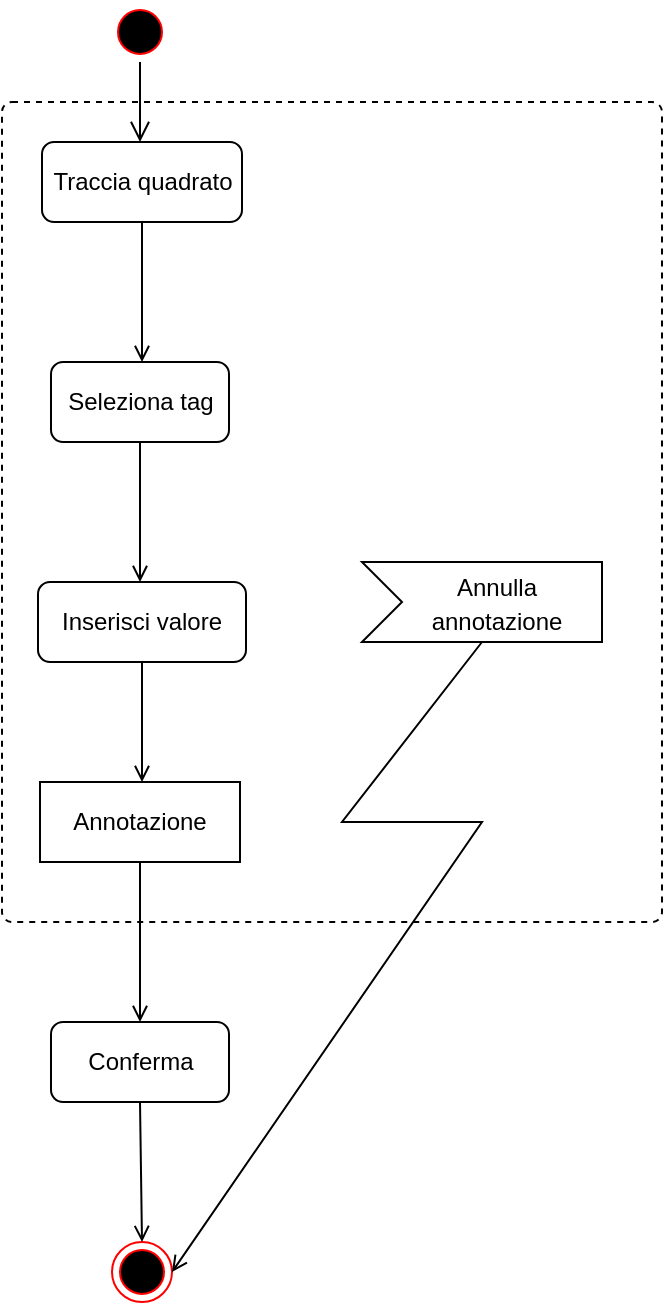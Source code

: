<mxfile version="20.2.3" type="device"><diagram id="ch5xCDway8Yugk-CbobS" name="Pagina-1"><mxGraphModel dx="1038" dy="649" grid="1" gridSize="10" guides="1" tooltips="1" connect="1" arrows="1" fold="1" page="1" pageScale="1" pageWidth="827" pageHeight="1169" math="0" shadow="0"><root><mxCell id="0"/><mxCell id="1" parent="0"/><mxCell id="oJVSjOwEOy7E4-qV7bK8-24" value="" style="html=1;align=center;verticalAlign=top;rounded=1;absoluteArcSize=1;arcSize=10;dashed=1;" parent="1" vertex="1"><mxGeometry x="330" y="260" width="330" height="410" as="geometry"/></mxCell><mxCell id="-pLddywp43-yXkgr1fq7-2" value="" style="ellipse;html=1;shape=endState;fillColor=#000000;strokeColor=#ff0000;" parent="1" vertex="1"><mxGeometry x="385" y="830" width="30" height="30" as="geometry"/></mxCell><mxCell id="-pLddywp43-yXkgr1fq7-3" value="" style="ellipse;html=1;shape=startState;fillColor=#000000;strokeColor=#ff0000;" parent="1" vertex="1"><mxGeometry x="384" y="210" width="30" height="30" as="geometry"/></mxCell><mxCell id="-pLddywp43-yXkgr1fq7-14" value="Traccia quadrato" style="html=1;rounded=1;" parent="1" vertex="1"><mxGeometry x="350" y="280" width="100" height="40" as="geometry"/></mxCell><mxCell id="-pLddywp43-yXkgr1fq7-4" value="" style="edgeStyle=orthogonalEdgeStyle;html=1;verticalAlign=bottom;endArrow=open;endSize=8;strokeColor=#000000;rounded=0;" parent="1" source="-pLddywp43-yXkgr1fq7-3" edge="1"><mxGeometry relative="1" as="geometry"><mxPoint x="399" y="280" as="targetPoint"/><Array as="points"><mxPoint x="400" y="240"/><mxPoint x="400" y="240"/></Array></mxGeometry></mxCell><mxCell id="oJVSjOwEOy7E4-qV7bK8-1" value="" style="endArrow=open;html=1;rounded=0;exitX=0.5;exitY=1;exitDx=0;exitDy=0;endFill=0;" parent="1" source="-pLddywp43-yXkgr1fq7-14" edge="1"><mxGeometry width="50" height="50" relative="1" as="geometry"><mxPoint x="390" y="460" as="sourcePoint"/><mxPoint x="400" y="390" as="targetPoint"/></mxGeometry></mxCell><mxCell id="oJVSjOwEOy7E4-qV7bK8-2" value="Seleziona tag" style="rounded=1;whiteSpace=wrap;html=1;" parent="1" vertex="1"><mxGeometry x="354.5" y="390" width="89" height="40" as="geometry"/></mxCell><mxCell id="oJVSjOwEOy7E4-qV7bK8-3" value="" style="endArrow=open;html=1;rounded=0;exitX=0.5;exitY=1;exitDx=0;exitDy=0;endFill=0;" parent="1" source="oJVSjOwEOy7E4-qV7bK8-2" edge="1"><mxGeometry width="50" height="50" relative="1" as="geometry"><mxPoint x="390" y="460" as="sourcePoint"/><mxPoint x="399" y="500" as="targetPoint"/></mxGeometry></mxCell><mxCell id="oJVSjOwEOy7E4-qV7bK8-4" value="Inserisci valore" style="rounded=1;whiteSpace=wrap;html=1;" parent="1" vertex="1"><mxGeometry x="348" y="500" width="104" height="40" as="geometry"/></mxCell><mxCell id="oJVSjOwEOy7E4-qV7bK8-6" value="" style="endArrow=open;html=1;rounded=0;exitX=0.5;exitY=1;exitDx=0;exitDy=0;endFill=0;" parent="1" source="oJVSjOwEOy7E4-qV7bK8-4" edge="1"><mxGeometry width="50" height="50" relative="1" as="geometry"><mxPoint x="390" y="460" as="sourcePoint"/><mxPoint x="400" y="600" as="targetPoint"/></mxGeometry></mxCell><mxCell id="oJVSjOwEOy7E4-qV7bK8-8" value="Annotazione" style="rounded=0;whiteSpace=wrap;html=1;" parent="1" vertex="1"><mxGeometry x="349" y="600" width="100" height="40" as="geometry"/></mxCell><mxCell id="oJVSjOwEOy7E4-qV7bK8-9" value="" style="endArrow=open;html=1;rounded=0;exitX=0.5;exitY=1;exitDx=0;exitDy=0;endFill=0;entryX=0.5;entryY=0;entryDx=0;entryDy=0;" parent="1" source="oJVSjOwEOy7E4-qV7bK8-8" target="LIoHbUQF5naC19N5j3ch-1" edge="1"><mxGeometry width="50" height="50" relative="1" as="geometry"><mxPoint x="390" y="460" as="sourcePoint"/><mxPoint x="399" y="720" as="targetPoint"/></mxGeometry></mxCell><mxCell id="oJVSjOwEOy7E4-qV7bK8-19" value="&lt;font style=&quot;font-size: 12px;&quot;&gt;Annulla &lt;br&gt;annotazione&lt;/font&gt;" style="html=1;shape=mxgraph.infographic.ribbonSimple;notch1=20;notch2=0;align=center;verticalAlign=middle;fontSize=14;fontStyle=0;fillColor=#FFFFFF;flipH=0;spacingRight=0;spacingLeft=14;rounded=1;" parent="1" vertex="1"><mxGeometry x="510" y="490" width="120" height="40" as="geometry"/></mxCell><mxCell id="oJVSjOwEOy7E4-qV7bK8-23" value="" style="endArrow=open;html=1;rounded=0;strokeColor=#000000;exitX=0;exitY=0;exitDx=60;exitDy=40;exitPerimeter=0;entryX=1;entryY=0.5;entryDx=0;entryDy=0;endFill=0;" parent="1" source="oJVSjOwEOy7E4-qV7bK8-19" target="-pLddywp43-yXkgr1fq7-2" edge="1"><mxGeometry width="50" height="50" relative="1" as="geometry"><mxPoint x="580" y="570" as="sourcePoint"/><mxPoint x="580" y="640" as="targetPoint"/><Array as="points"><mxPoint x="500" y="620"/><mxPoint x="570" y="620"/></Array></mxGeometry></mxCell><mxCell id="LIoHbUQF5naC19N5j3ch-1" value="Conferma" style="rounded=1;whiteSpace=wrap;html=1;" vertex="1" parent="1"><mxGeometry x="354.5" y="720" width="89" height="40" as="geometry"/></mxCell><mxCell id="LIoHbUQF5naC19N5j3ch-3" value="" style="endArrow=open;html=1;rounded=0;exitX=0.5;exitY=1;exitDx=0;exitDy=0;entryX=0.5;entryY=0;entryDx=0;entryDy=0;endFill=0;" edge="1" parent="1" source="LIoHbUQF5naC19N5j3ch-1" target="-pLddywp43-yXkgr1fq7-2"><mxGeometry width="50" height="50" relative="1" as="geometry"><mxPoint x="300" y="870" as="sourcePoint"/><mxPoint x="350" y="820" as="targetPoint"/></mxGeometry></mxCell></root></mxGraphModel></diagram></mxfile>